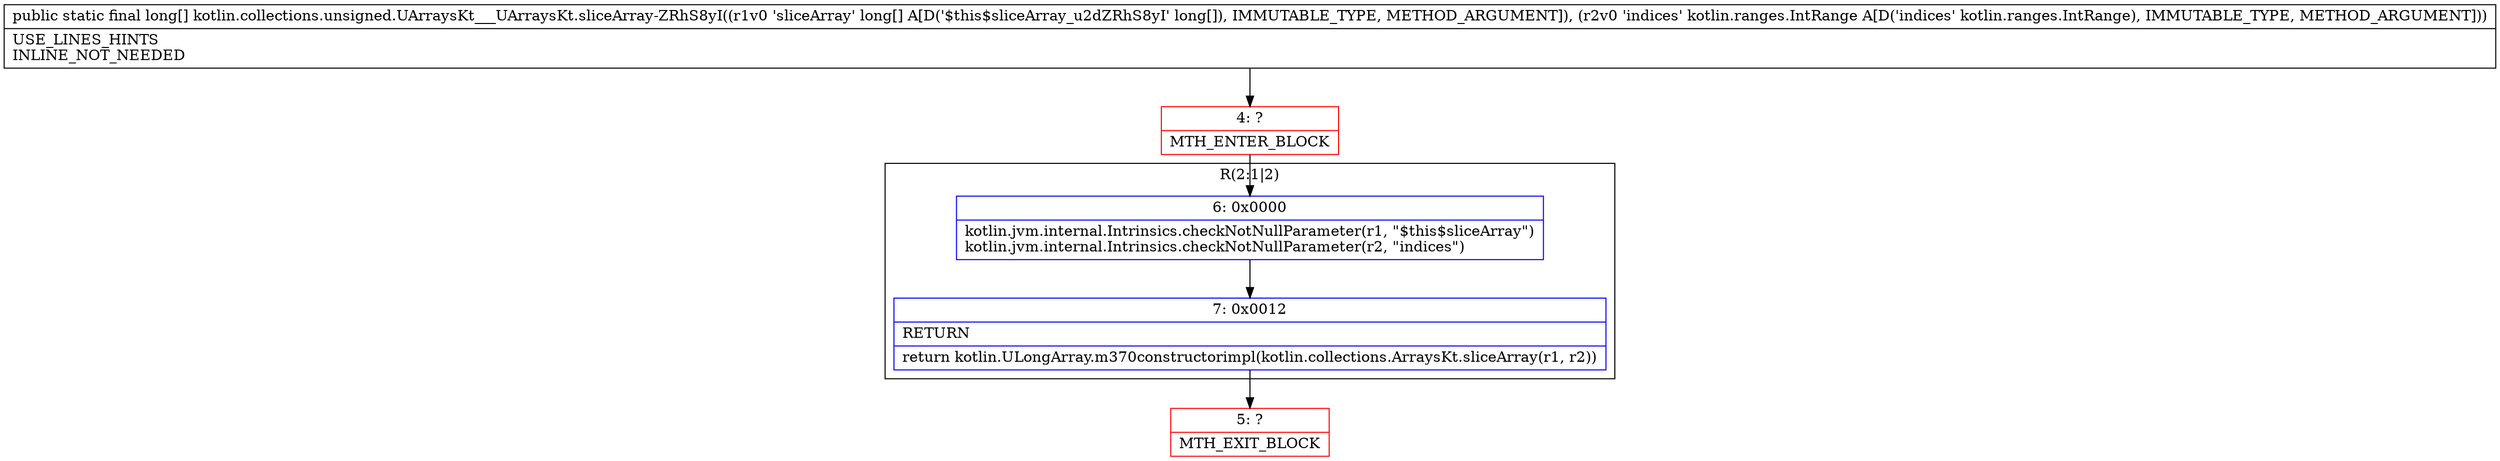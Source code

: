digraph "CFG forkotlin.collections.unsigned.UArraysKt___UArraysKt.sliceArray\-ZRhS8yI([JLkotlin\/ranges\/IntRange;)[J" {
subgraph cluster_Region_1232974722 {
label = "R(2:1|2)";
node [shape=record,color=blue];
Node_6 [shape=record,label="{6\:\ 0x0000|kotlin.jvm.internal.Intrinsics.checkNotNullParameter(r1, \"$this$sliceArray\")\lkotlin.jvm.internal.Intrinsics.checkNotNullParameter(r2, \"indices\")\l}"];
Node_7 [shape=record,label="{7\:\ 0x0012|RETURN\l|return kotlin.ULongArray.m370constructorimpl(kotlin.collections.ArraysKt.sliceArray(r1, r2))\l}"];
}
Node_4 [shape=record,color=red,label="{4\:\ ?|MTH_ENTER_BLOCK\l}"];
Node_5 [shape=record,color=red,label="{5\:\ ?|MTH_EXIT_BLOCK\l}"];
MethodNode[shape=record,label="{public static final long[] kotlin.collections.unsigned.UArraysKt___UArraysKt.sliceArray\-ZRhS8yI((r1v0 'sliceArray' long[] A[D('$this$sliceArray_u2dZRhS8yI' long[]), IMMUTABLE_TYPE, METHOD_ARGUMENT]), (r2v0 'indices' kotlin.ranges.IntRange A[D('indices' kotlin.ranges.IntRange), IMMUTABLE_TYPE, METHOD_ARGUMENT]))  | USE_LINES_HINTS\lINLINE_NOT_NEEDED\l}"];
MethodNode -> Node_4;Node_6 -> Node_7;
Node_7 -> Node_5;
Node_4 -> Node_6;
}

